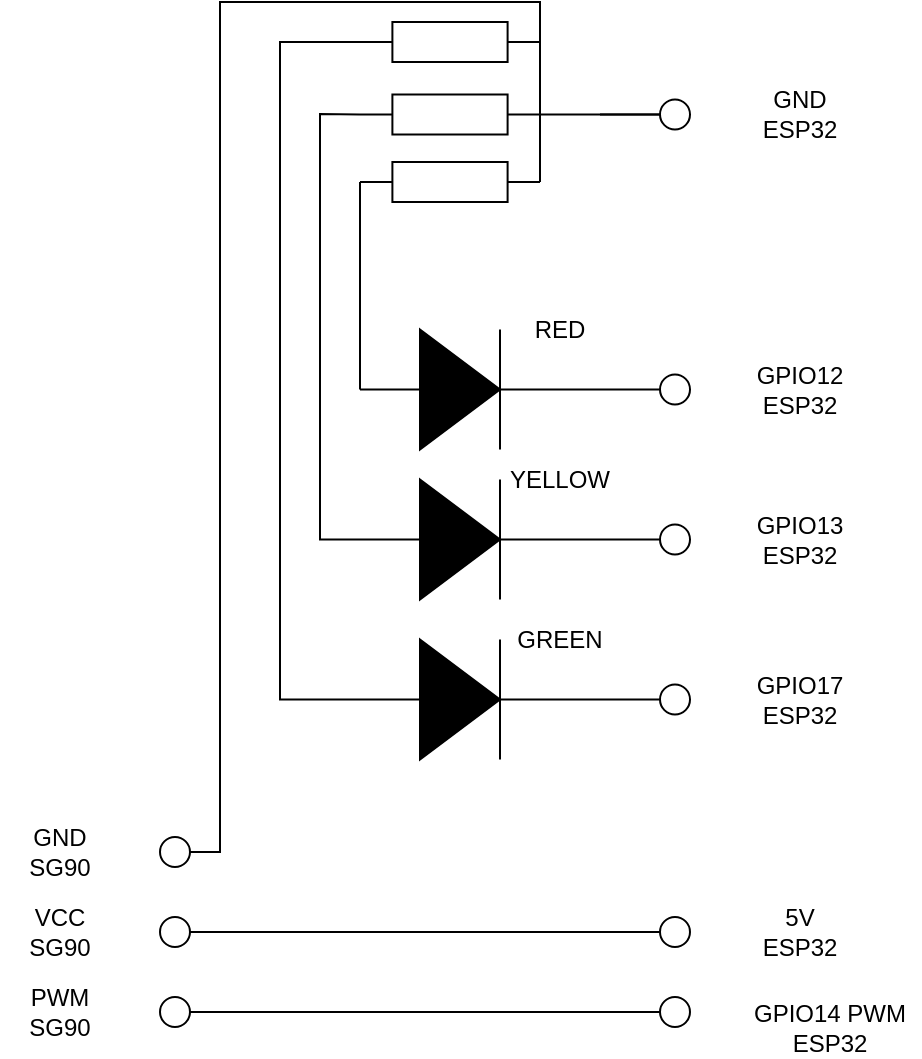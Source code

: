 <mxfile version="15.9.1" type="github">
  <diagram name="Page-1" id="7e0a89b8-554c-2b80-1dc8-d5c74ca68de4">
    <mxGraphModel dx="1426" dy="864" grid="1" gridSize="10" guides="1" tooltips="1" connect="1" arrows="1" fold="1" page="1" pageScale="1" pageWidth="1100" pageHeight="850" background="none" math="0" shadow="0">
      <root>
        <mxCell id="0" />
        <mxCell id="1" parent="0" />
        <mxCell id="G5LPs2RKbsboO_s4vSr6-1" value="" style="verticalLabelPosition=bottom;shadow=0;dashed=0;align=center;html=1;verticalAlign=top;strokeWidth=1;shape=ellipse;perimeter=ellipsePerimeter;" vertex="1" parent="1">
          <mxGeometry x="420" y="108.75" width="15" height="15" as="geometry" />
        </mxCell>
        <mxCell id="G5LPs2RKbsboO_s4vSr6-2" value="" style="verticalLabelPosition=bottom;shadow=0;dashed=0;align=center;html=1;verticalAlign=top;strokeWidth=1;shape=ellipse;perimeter=ellipsePerimeter;" vertex="1" parent="1">
          <mxGeometry x="420" y="246.25" width="15" height="15" as="geometry" />
        </mxCell>
        <mxCell id="G5LPs2RKbsboO_s4vSr6-3" value="GPIO12 ESP32" style="text;html=1;strokeColor=none;fillColor=none;align=center;verticalAlign=middle;whiteSpace=wrap;rounded=0;" vertex="1" parent="1">
          <mxGeometry x="460" y="238.75" width="60" height="30" as="geometry" />
        </mxCell>
        <mxCell id="G5LPs2RKbsboO_s4vSr6-4" value="GND ESP32" style="text;html=1;strokeColor=none;fillColor=none;align=center;verticalAlign=middle;whiteSpace=wrap;rounded=0;" vertex="1" parent="1">
          <mxGeometry x="460" y="101.25" width="60" height="30" as="geometry" />
        </mxCell>
        <mxCell id="G5LPs2RKbsboO_s4vSr6-5" value="" style="pointerEvents=1;verticalLabelPosition=bottom;shadow=0;dashed=0;align=center;html=1;verticalAlign=top;shape=mxgraph.electrical.resistors.resistor_1;" vertex="1" parent="1">
          <mxGeometry x="270" y="140" width="90" height="20" as="geometry" />
        </mxCell>
        <mxCell id="G5LPs2RKbsboO_s4vSr6-6" value="" style="endArrow=none;html=1;rounded=0;exitX=1;exitY=0.5;exitDx=0;exitDy=0;exitPerimeter=0;entryX=0;entryY=0.5;entryDx=0;entryDy=0;" edge="1" parent="1" source="G5LPs2RKbsboO_s4vSr6-8" target="G5LPs2RKbsboO_s4vSr6-2">
          <mxGeometry width="50" height="50" relative="1" as="geometry">
            <mxPoint x="470" y="418.75" as="sourcePoint" />
            <mxPoint x="520" y="368.75" as="targetPoint" />
          </mxGeometry>
        </mxCell>
        <mxCell id="G5LPs2RKbsboO_s4vSr6-7" value="" style="endArrow=none;html=1;rounded=0;entryX=0;entryY=0.5;entryDx=0;entryDy=0;entryPerimeter=0;exitX=0;exitY=0.5;exitDx=0;exitDy=0;exitPerimeter=0;" edge="1" parent="1" source="G5LPs2RKbsboO_s4vSr6-8" target="G5LPs2RKbsboO_s4vSr6-5">
          <mxGeometry width="50" height="50" relative="1" as="geometry">
            <mxPoint x="270" y="508.75" as="sourcePoint" />
            <mxPoint x="220" y="126.25" as="targetPoint" />
          </mxGeometry>
        </mxCell>
        <mxCell id="G5LPs2RKbsboO_s4vSr6-8" value="" style="pointerEvents=1;fillColor=strokeColor;verticalLabelPosition=bottom;shadow=0;dashed=0;align=center;html=1;verticalAlign=top;shape=mxgraph.electrical.diodes.diode;" vertex="1" parent="1">
          <mxGeometry x="270" y="223.75" width="100" height="60" as="geometry" />
        </mxCell>
        <mxCell id="G5LPs2RKbsboO_s4vSr6-9" value="" style="verticalLabelPosition=bottom;shadow=0;dashed=0;align=center;html=1;verticalAlign=top;strokeWidth=1;shape=ellipse;perimeter=ellipsePerimeter;" vertex="1" parent="1">
          <mxGeometry x="420" y="321.25" width="15" height="15" as="geometry" />
        </mxCell>
        <mxCell id="G5LPs2RKbsboO_s4vSr6-10" value="" style="endArrow=none;html=1;rounded=0;exitX=1;exitY=0.5;exitDx=0;exitDy=0;exitPerimeter=0;entryX=0;entryY=0.5;entryDx=0;entryDy=0;" edge="1" parent="1" source="G5LPs2RKbsboO_s4vSr6-11" target="G5LPs2RKbsboO_s4vSr6-9">
          <mxGeometry width="50" height="50" relative="1" as="geometry">
            <mxPoint x="470" y="493.75" as="sourcePoint" />
            <mxPoint x="520" y="443.75" as="targetPoint" />
          </mxGeometry>
        </mxCell>
        <mxCell id="G5LPs2RKbsboO_s4vSr6-11" value="" style="pointerEvents=1;fillColor=strokeColor;verticalLabelPosition=bottom;shadow=0;dashed=0;align=center;html=1;verticalAlign=top;shape=mxgraph.electrical.diodes.diode;" vertex="1" parent="1">
          <mxGeometry x="270" y="298.75" width="100" height="60" as="geometry" />
        </mxCell>
        <mxCell id="G5LPs2RKbsboO_s4vSr6-12" value="" style="verticalLabelPosition=bottom;shadow=0;dashed=0;align=center;html=1;verticalAlign=top;strokeWidth=1;shape=ellipse;perimeter=ellipsePerimeter;" vertex="1" parent="1">
          <mxGeometry x="420" y="401.25" width="15" height="15" as="geometry" />
        </mxCell>
        <mxCell id="G5LPs2RKbsboO_s4vSr6-13" value="" style="endArrow=none;html=1;rounded=0;exitX=1;exitY=0.5;exitDx=0;exitDy=0;exitPerimeter=0;entryX=0;entryY=0.5;entryDx=0;entryDy=0;" edge="1" parent="1" source="G5LPs2RKbsboO_s4vSr6-14" target="G5LPs2RKbsboO_s4vSr6-12">
          <mxGeometry width="50" height="50" relative="1" as="geometry">
            <mxPoint x="470" y="573.75" as="sourcePoint" />
            <mxPoint x="520" y="523.75" as="targetPoint" />
          </mxGeometry>
        </mxCell>
        <mxCell id="G5LPs2RKbsboO_s4vSr6-14" value="" style="pointerEvents=1;fillColor=strokeColor;verticalLabelPosition=bottom;shadow=0;dashed=0;align=center;html=1;verticalAlign=top;shape=mxgraph.electrical.diodes.diode;" vertex="1" parent="1">
          <mxGeometry x="270" y="378.75" width="100" height="60" as="geometry" />
        </mxCell>
        <mxCell id="G5LPs2RKbsboO_s4vSr6-21" value="" style="endArrow=none;html=1;rounded=0;entryX=0;entryY=0.5;entryDx=0;entryDy=0;" edge="1" parent="1" target="G5LPs2RKbsboO_s4vSr6-1">
          <mxGeometry width="50" height="50" relative="1" as="geometry">
            <mxPoint x="390" y="116.25" as="sourcePoint" />
            <mxPoint x="520" y="368.75" as="targetPoint" />
          </mxGeometry>
        </mxCell>
        <mxCell id="G5LPs2RKbsboO_s4vSr6-22" value="GPIO13 ESP32" style="text;html=1;strokeColor=none;fillColor=none;align=center;verticalAlign=middle;whiteSpace=wrap;rounded=0;" vertex="1" parent="1">
          <mxGeometry x="460" y="313.75" width="60" height="30" as="geometry" />
        </mxCell>
        <mxCell id="G5LPs2RKbsboO_s4vSr6-23" value="GPIO17 ESP32" style="text;html=1;strokeColor=none;fillColor=none;align=center;verticalAlign=middle;whiteSpace=wrap;rounded=0;" vertex="1" parent="1">
          <mxGeometry x="460" y="393.75" width="60" height="30" as="geometry" />
        </mxCell>
        <mxCell id="G5LPs2RKbsboO_s4vSr6-26" value="" style="pointerEvents=1;verticalLabelPosition=bottom;shadow=0;dashed=0;align=center;html=1;verticalAlign=top;shape=mxgraph.electrical.resistors.resistor_1;" vertex="1" parent="1">
          <mxGeometry x="270" y="106.25" width="90" height="20" as="geometry" />
        </mxCell>
        <mxCell id="G5LPs2RKbsboO_s4vSr6-27" value="" style="endArrow=none;html=1;rounded=0;entryX=0;entryY=0.5;entryDx=0;entryDy=0;entryPerimeter=0;exitX=0;exitY=0.5;exitDx=0;exitDy=0;exitPerimeter=0;" edge="1" parent="1" source="G5LPs2RKbsboO_s4vSr6-11" target="G5LPs2RKbsboO_s4vSr6-26">
          <mxGeometry width="50" height="50" relative="1" as="geometry">
            <mxPoint x="280" y="283.75" as="sourcePoint" />
            <mxPoint x="230" y="156.25" as="targetPoint" />
            <Array as="points">
              <mxPoint x="250" y="328.75" />
              <mxPoint x="250" y="116" />
            </Array>
          </mxGeometry>
        </mxCell>
        <mxCell id="G5LPs2RKbsboO_s4vSr6-28" value="" style="pointerEvents=1;verticalLabelPosition=bottom;shadow=0;dashed=0;align=center;html=1;verticalAlign=top;shape=mxgraph.electrical.resistors.resistor_1;" vertex="1" parent="1">
          <mxGeometry x="270" y="70" width="90" height="20" as="geometry" />
        </mxCell>
        <mxCell id="G5LPs2RKbsboO_s4vSr6-29" value="" style="endArrow=none;html=1;rounded=0;entryX=0;entryY=0.5;entryDx=0;entryDy=0;entryPerimeter=0;exitX=0;exitY=0.5;exitDx=0;exitDy=0;exitPerimeter=0;" edge="1" parent="1" source="G5LPs2RKbsboO_s4vSr6-14" target="G5LPs2RKbsboO_s4vSr6-28">
          <mxGeometry width="50" height="50" relative="1" as="geometry">
            <mxPoint x="270" y="371.25" as="sourcePoint" />
            <mxPoint x="230" y="198.75" as="targetPoint" />
            <Array as="points">
              <mxPoint x="230" y="408.75" />
              <mxPoint x="230" y="80" />
            </Array>
          </mxGeometry>
        </mxCell>
        <mxCell id="G5LPs2RKbsboO_s4vSr6-34" value="" style="endArrow=none;html=1;rounded=0;exitX=1;exitY=0.5;exitDx=0;exitDy=0;exitPerimeter=0;entryX=1;entryY=0.5;entryDx=0;entryDy=0;entryPerimeter=0;" edge="1" parent="1" source="G5LPs2RKbsboO_s4vSr6-28" target="G5LPs2RKbsboO_s4vSr6-5">
          <mxGeometry width="50" height="50" relative="1" as="geometry">
            <mxPoint x="390" y="111.25" as="sourcePoint" />
            <mxPoint x="360" y="120" as="targetPoint" />
          </mxGeometry>
        </mxCell>
        <mxCell id="G5LPs2RKbsboO_s4vSr6-35" value="" style="endArrow=none;html=1;rounded=0;entryX=0;entryY=0.5;entryDx=0;entryDy=0;" edge="1" parent="1" target="G5LPs2RKbsboO_s4vSr6-1">
          <mxGeometry width="50" height="50" relative="1" as="geometry">
            <mxPoint x="360" y="116.25" as="sourcePoint" />
            <mxPoint x="70" y="401.25" as="targetPoint" />
          </mxGeometry>
        </mxCell>
        <mxCell id="G5LPs2RKbsboO_s4vSr6-38" value="" style="verticalLabelPosition=bottom;shadow=0;dashed=0;align=center;html=1;verticalAlign=top;strokeWidth=1;shape=ellipse;perimeter=ellipsePerimeter;" vertex="1" parent="1">
          <mxGeometry x="170" y="477.5" width="15" height="15" as="geometry" />
        </mxCell>
        <mxCell id="G5LPs2RKbsboO_s4vSr6-39" value="GND SG90" style="text;html=1;strokeColor=none;fillColor=none;align=center;verticalAlign=middle;whiteSpace=wrap;rounded=0;" vertex="1" parent="1">
          <mxGeometry x="90" y="470" width="60" height="30" as="geometry" />
        </mxCell>
        <mxCell id="G5LPs2RKbsboO_s4vSr6-41" value="" style="verticalLabelPosition=bottom;shadow=0;dashed=0;align=center;html=1;verticalAlign=top;strokeWidth=1;shape=ellipse;perimeter=ellipsePerimeter;" vertex="1" parent="1">
          <mxGeometry x="420" y="517.5" width="15" height="15" as="geometry" />
        </mxCell>
        <mxCell id="G5LPs2RKbsboO_s4vSr6-42" value="5V&lt;br&gt;ESP32" style="text;html=1;strokeColor=none;fillColor=none;align=center;verticalAlign=middle;whiteSpace=wrap;rounded=0;" vertex="1" parent="1">
          <mxGeometry x="460" y="510" width="60" height="30" as="geometry" />
        </mxCell>
        <mxCell id="G5LPs2RKbsboO_s4vSr6-43" value="" style="verticalLabelPosition=bottom;shadow=0;dashed=0;align=center;html=1;verticalAlign=top;strokeWidth=1;shape=ellipse;perimeter=ellipsePerimeter;" vertex="1" parent="1">
          <mxGeometry x="170" y="517.5" width="15" height="15" as="geometry" />
        </mxCell>
        <mxCell id="G5LPs2RKbsboO_s4vSr6-44" value="VCC&lt;br&gt;SG90" style="text;html=1;strokeColor=none;fillColor=none;align=center;verticalAlign=middle;whiteSpace=wrap;rounded=0;" vertex="1" parent="1">
          <mxGeometry x="90" y="510" width="60" height="30" as="geometry" />
        </mxCell>
        <mxCell id="G5LPs2RKbsboO_s4vSr6-45" value="" style="verticalLabelPosition=bottom;shadow=0;dashed=0;align=center;html=1;verticalAlign=top;strokeWidth=1;shape=ellipse;perimeter=ellipsePerimeter;" vertex="1" parent="1">
          <mxGeometry x="420" y="557.5" width="15" height="15" as="geometry" />
        </mxCell>
        <mxCell id="G5LPs2RKbsboO_s4vSr6-46" value="GPIO14 PWM&lt;br&gt;ESP32" style="text;html=1;strokeColor=none;fillColor=none;align=center;verticalAlign=middle;whiteSpace=wrap;rounded=0;" vertex="1" parent="1">
          <mxGeometry x="460" y="557.5" width="90" height="30" as="geometry" />
        </mxCell>
        <mxCell id="G5LPs2RKbsboO_s4vSr6-47" value="" style="verticalLabelPosition=bottom;shadow=0;dashed=0;align=center;html=1;verticalAlign=top;strokeWidth=1;shape=ellipse;perimeter=ellipsePerimeter;" vertex="1" parent="1">
          <mxGeometry x="170" y="557.5" width="15" height="15" as="geometry" />
        </mxCell>
        <mxCell id="G5LPs2RKbsboO_s4vSr6-48" value="PWM&lt;br&gt;SG90" style="text;html=1;strokeColor=none;fillColor=none;align=center;verticalAlign=middle;whiteSpace=wrap;rounded=0;" vertex="1" parent="1">
          <mxGeometry x="90" y="550" width="60" height="30" as="geometry" />
        </mxCell>
        <mxCell id="G5LPs2RKbsboO_s4vSr6-49" value="" style="endArrow=none;html=1;rounded=0;exitX=1;exitY=0.5;exitDx=0;exitDy=0;entryX=1;entryY=0.5;entryDx=0;entryDy=0;entryPerimeter=0;" edge="1" parent="1" source="G5LPs2RKbsboO_s4vSr6-38" target="G5LPs2RKbsboO_s4vSr6-28">
          <mxGeometry width="50" height="50" relative="1" as="geometry">
            <mxPoint x="250" y="510" as="sourcePoint" />
            <mxPoint x="200" y="60" as="targetPoint" />
            <Array as="points">
              <mxPoint x="200" y="485" />
              <mxPoint x="200" y="60" />
              <mxPoint x="360" y="60" />
            </Array>
          </mxGeometry>
        </mxCell>
        <mxCell id="G5LPs2RKbsboO_s4vSr6-50" value="" style="endArrow=none;html=1;rounded=0;exitX=1;exitY=0.5;exitDx=0;exitDy=0;entryX=0;entryY=0.5;entryDx=0;entryDy=0;" edge="1" parent="1" source="G5LPs2RKbsboO_s4vSr6-43" target="G5LPs2RKbsboO_s4vSr6-41">
          <mxGeometry width="50" height="50" relative="1" as="geometry">
            <mxPoint x="250" y="500" as="sourcePoint" />
            <mxPoint x="300" y="450" as="targetPoint" />
          </mxGeometry>
        </mxCell>
        <mxCell id="G5LPs2RKbsboO_s4vSr6-51" value="" style="endArrow=none;html=1;rounded=0;exitX=1;exitY=0.5;exitDx=0;exitDy=0;entryX=0;entryY=0.5;entryDx=0;entryDy=0;" edge="1" parent="1" source="G5LPs2RKbsboO_s4vSr6-47" target="G5LPs2RKbsboO_s4vSr6-45">
          <mxGeometry width="50" height="50" relative="1" as="geometry">
            <mxPoint x="250" y="500" as="sourcePoint" />
            <mxPoint x="300" y="450" as="targetPoint" />
          </mxGeometry>
        </mxCell>
        <mxCell id="G5LPs2RKbsboO_s4vSr6-52" value="RED" style="text;html=1;strokeColor=none;fillColor=none;align=center;verticalAlign=middle;whiteSpace=wrap;rounded=0;" vertex="1" parent="1">
          <mxGeometry x="340" y="208.75" width="60" height="30" as="geometry" />
        </mxCell>
        <mxCell id="G5LPs2RKbsboO_s4vSr6-53" value="YELLOW" style="text;html=1;strokeColor=none;fillColor=none;align=center;verticalAlign=middle;whiteSpace=wrap;rounded=0;" vertex="1" parent="1">
          <mxGeometry x="340" y="283.75" width="60" height="30" as="geometry" />
        </mxCell>
        <mxCell id="G5LPs2RKbsboO_s4vSr6-54" value="GREEN" style="text;html=1;strokeColor=none;fillColor=none;align=center;verticalAlign=middle;whiteSpace=wrap;rounded=0;" vertex="1" parent="1">
          <mxGeometry x="340" y="363.75" width="60" height="30" as="geometry" />
        </mxCell>
      </root>
    </mxGraphModel>
  </diagram>
</mxfile>

